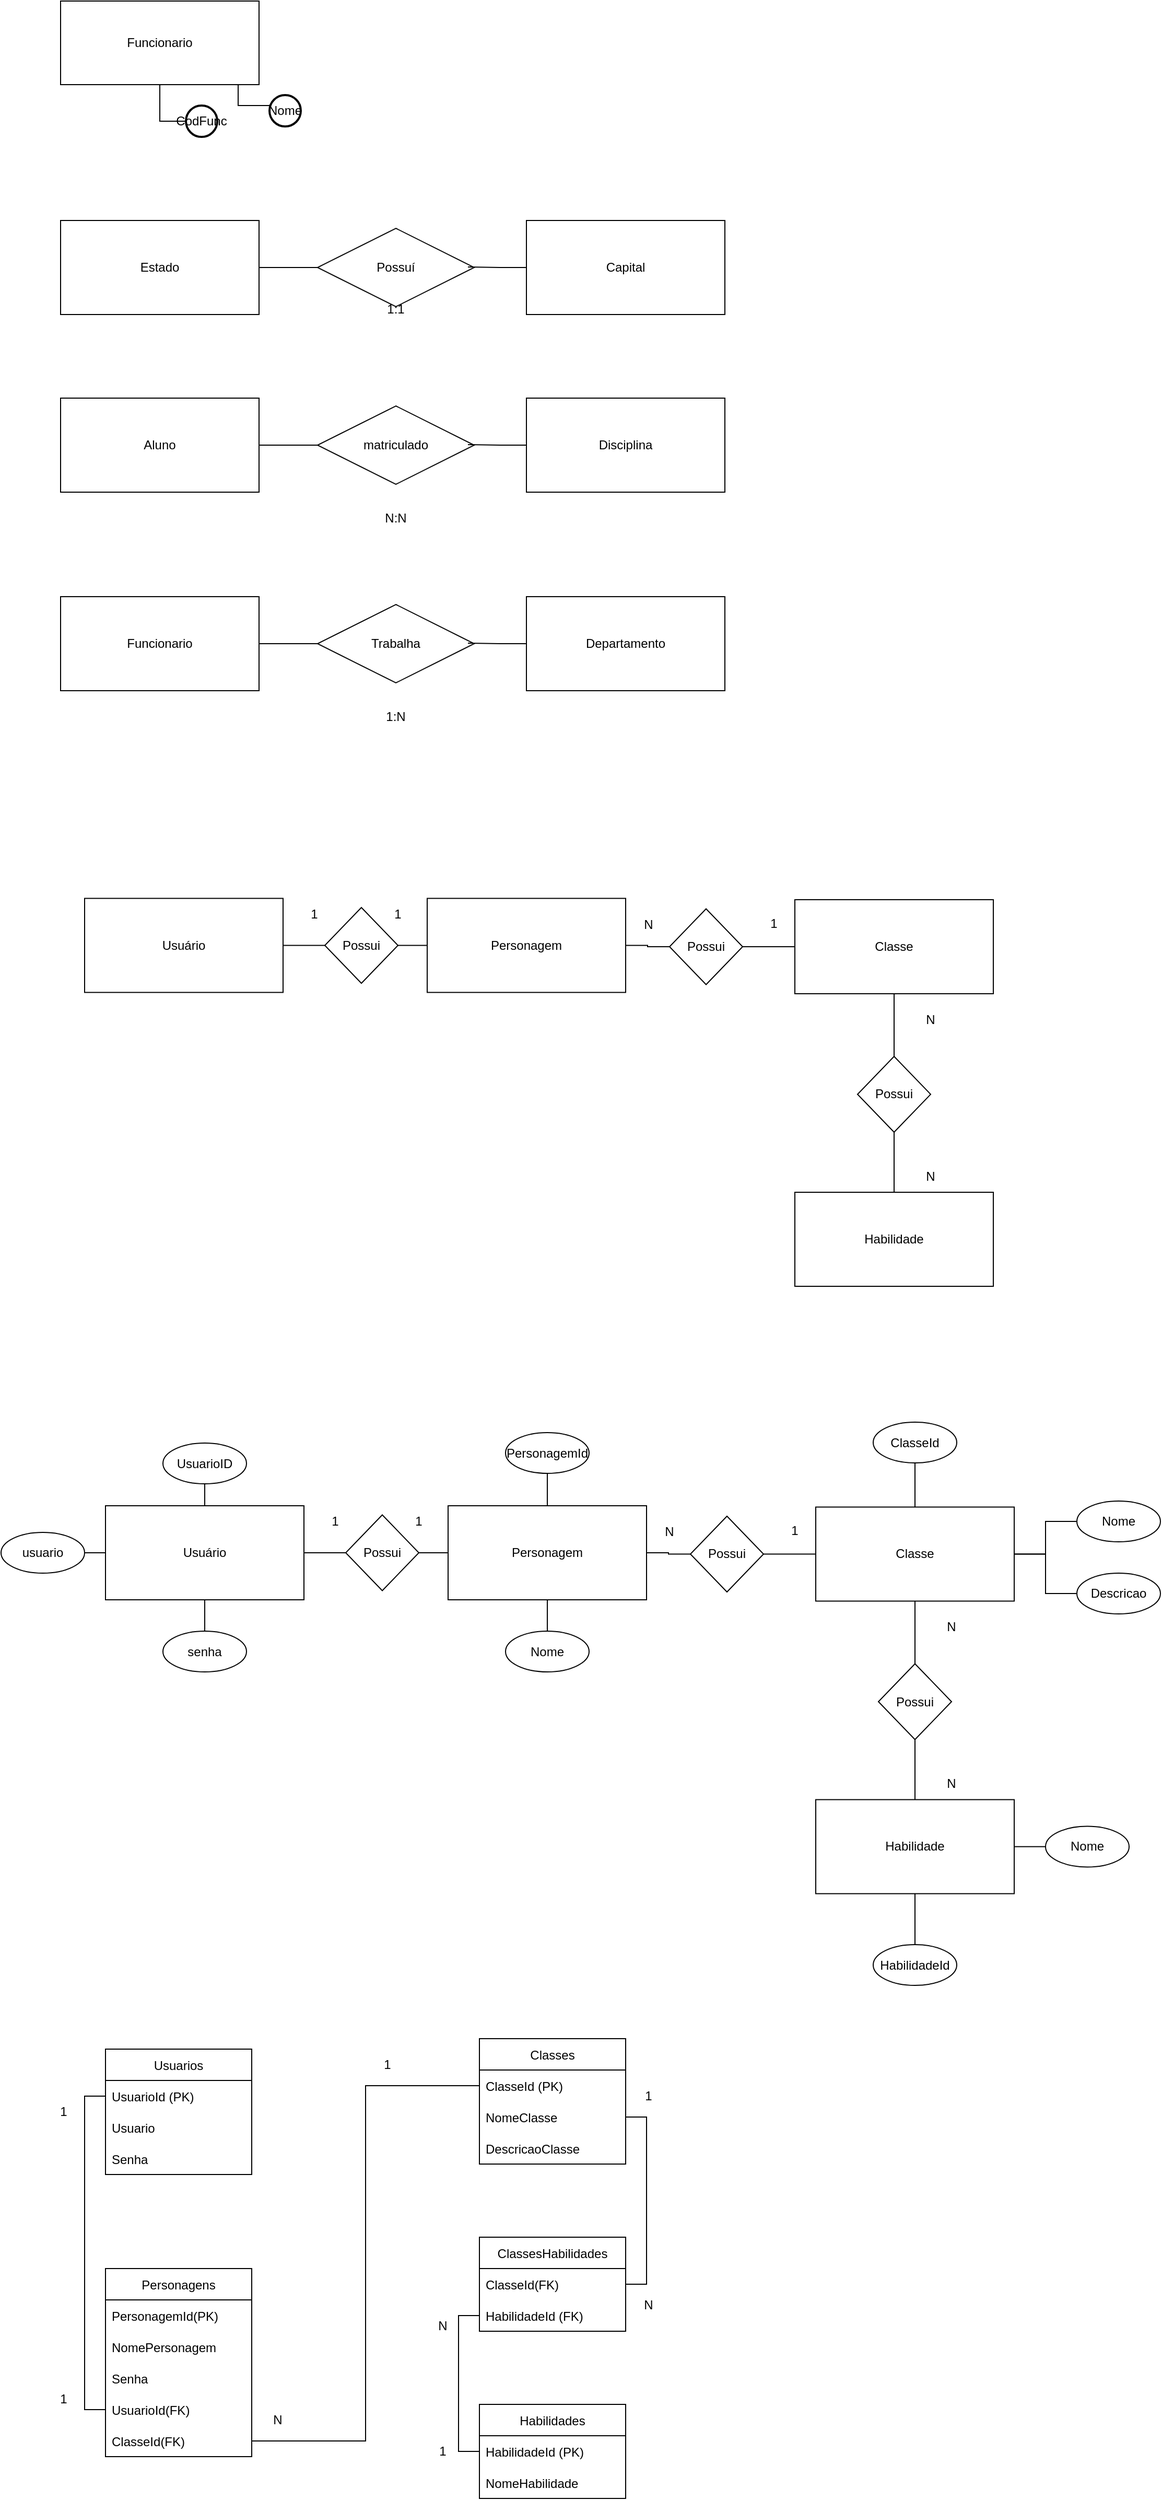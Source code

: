 <mxfile version="20.2.7" type="device"><diagram id="KiOtMMNeH3TvJDYgUxGF" name="Página-1"><mxGraphModel dx="1991" dy="736" grid="1" gridSize="10" guides="1" tooltips="1" connect="1" arrows="1" fold="1" page="1" pageScale="1" pageWidth="827" pageHeight="1169" math="0" shadow="0"><root><mxCell id="0"/><mxCell id="1" parent="0"/><mxCell id="WOVYvfuC8Hg6hesoWdet-9" style="edgeStyle=orthogonalEdgeStyle;rounded=0;orthogonalLoop=1;jettySize=auto;html=1;endArrow=none;endFill=0;" edge="1" parent="1" source="WOVYvfuC8Hg6hesoWdet-1" target="WOVYvfuC8Hg6hesoWdet-2"><mxGeometry relative="1" as="geometry"/></mxCell><mxCell id="WOVYvfuC8Hg6hesoWdet-1" value="Aluno" style="rounded=0;whiteSpace=wrap;html=1;" vertex="1" parent="1"><mxGeometry x="37" y="520" width="190" height="90" as="geometry"/></mxCell><mxCell id="WOVYvfuC8Hg6hesoWdet-2" value="matriculado" style="rhombus;whiteSpace=wrap;html=1;" vertex="1" parent="1"><mxGeometry x="283" y="527.5" width="150" height="75" as="geometry"/></mxCell><mxCell id="WOVYvfuC8Hg6hesoWdet-6" style="edgeStyle=orthogonalEdgeStyle;rounded=0;orthogonalLoop=1;jettySize=auto;html=1;entryX=0;entryY=0.5;entryDx=0;entryDy=0;entryPerimeter=0;endArrow=none;endFill=0;" edge="1" parent="1" source="WOVYvfuC8Hg6hesoWdet-3" target="WOVYvfuC8Hg6hesoWdet-4"><mxGeometry relative="1" as="geometry"/></mxCell><mxCell id="WOVYvfuC8Hg6hesoWdet-7" style="edgeStyle=orthogonalEdgeStyle;rounded=0;orthogonalLoop=1;jettySize=auto;html=1;entryX=0.855;entryY=0.145;entryDx=0;entryDy=0;entryPerimeter=0;endArrow=none;endFill=0;" edge="1" parent="1" source="WOVYvfuC8Hg6hesoWdet-3" target="WOVYvfuC8Hg6hesoWdet-5"><mxGeometry relative="1" as="geometry"><Array as="points"><mxPoint x="207" y="240"/><mxPoint x="243" y="240"/></Array></mxGeometry></mxCell><mxCell id="WOVYvfuC8Hg6hesoWdet-3" value="Funcionario" style="rounded=0;whiteSpace=wrap;html=1;" vertex="1" parent="1"><mxGeometry x="37" y="140" width="190" height="80" as="geometry"/></mxCell><mxCell id="WOVYvfuC8Hg6hesoWdet-4" value="CodFunc" style="strokeWidth=2;html=1;shape=mxgraph.flowchart.start_2;whiteSpace=wrap;" vertex="1" parent="1"><mxGeometry x="157" y="240" width="30" height="30" as="geometry"/></mxCell><mxCell id="WOVYvfuC8Hg6hesoWdet-5" value="Nome" style="strokeWidth=2;html=1;shape=mxgraph.flowchart.start_2;whiteSpace=wrap;" vertex="1" parent="1"><mxGeometry x="237" y="230" width="30" height="30" as="geometry"/></mxCell><mxCell id="WOVYvfuC8Hg6hesoWdet-10" style="edgeStyle=orthogonalEdgeStyle;rounded=0;orthogonalLoop=1;jettySize=auto;html=1;entryX=0.96;entryY=0.493;entryDx=0;entryDy=0;entryPerimeter=0;endArrow=none;endFill=0;" edge="1" parent="1" source="WOVYvfuC8Hg6hesoWdet-8" target="WOVYvfuC8Hg6hesoWdet-2"><mxGeometry relative="1" as="geometry"/></mxCell><mxCell id="WOVYvfuC8Hg6hesoWdet-8" value="Disciplina" style="rounded=0;whiteSpace=wrap;html=1;" vertex="1" parent="1"><mxGeometry x="483" y="520" width="190" height="90" as="geometry"/></mxCell><mxCell id="WOVYvfuC8Hg6hesoWdet-11" style="edgeStyle=orthogonalEdgeStyle;rounded=0;orthogonalLoop=1;jettySize=auto;html=1;endArrow=none;endFill=0;" edge="1" parent="1" source="WOVYvfuC8Hg6hesoWdet-12" target="WOVYvfuC8Hg6hesoWdet-13"><mxGeometry relative="1" as="geometry"/></mxCell><mxCell id="WOVYvfuC8Hg6hesoWdet-12" value="Estado" style="rounded=0;whiteSpace=wrap;html=1;" vertex="1" parent="1"><mxGeometry x="37" y="350" width="190" height="90" as="geometry"/></mxCell><mxCell id="WOVYvfuC8Hg6hesoWdet-13" value="Possuí" style="rhombus;whiteSpace=wrap;html=1;" vertex="1" parent="1"><mxGeometry x="283" y="357.5" width="150" height="75" as="geometry"/></mxCell><mxCell id="WOVYvfuC8Hg6hesoWdet-14" style="edgeStyle=orthogonalEdgeStyle;rounded=0;orthogonalLoop=1;jettySize=auto;html=1;entryX=0.96;entryY=0.493;entryDx=0;entryDy=0;entryPerimeter=0;endArrow=none;endFill=0;" edge="1" parent="1" source="WOVYvfuC8Hg6hesoWdet-15" target="WOVYvfuC8Hg6hesoWdet-13"><mxGeometry relative="1" as="geometry"/></mxCell><mxCell id="WOVYvfuC8Hg6hesoWdet-15" value="Capital" style="rounded=0;whiteSpace=wrap;html=1;" vertex="1" parent="1"><mxGeometry x="483" y="350" width="190" height="90" as="geometry"/></mxCell><mxCell id="WOVYvfuC8Hg6hesoWdet-16" value="1:1" style="text;html=1;strokeColor=none;fillColor=none;align=center;verticalAlign=middle;whiteSpace=wrap;rounded=0;" vertex="1" parent="1"><mxGeometry x="328" y="420" width="60" height="30" as="geometry"/></mxCell><mxCell id="WOVYvfuC8Hg6hesoWdet-17" value="N:N" style="text;html=1;strokeColor=none;fillColor=none;align=center;verticalAlign=middle;whiteSpace=wrap;rounded=0;" vertex="1" parent="1"><mxGeometry x="328" y="620" width="60" height="30" as="geometry"/></mxCell><mxCell id="WOVYvfuC8Hg6hesoWdet-18" style="edgeStyle=orthogonalEdgeStyle;rounded=0;orthogonalLoop=1;jettySize=auto;html=1;endArrow=none;endFill=0;" edge="1" parent="1" source="WOVYvfuC8Hg6hesoWdet-19" target="WOVYvfuC8Hg6hesoWdet-20"><mxGeometry relative="1" as="geometry"/></mxCell><mxCell id="WOVYvfuC8Hg6hesoWdet-19" value="Funcionario" style="rounded=0;whiteSpace=wrap;html=1;" vertex="1" parent="1"><mxGeometry x="37" y="710" width="190" height="90" as="geometry"/></mxCell><mxCell id="WOVYvfuC8Hg6hesoWdet-20" value="Trabalha" style="rhombus;whiteSpace=wrap;html=1;" vertex="1" parent="1"><mxGeometry x="283" y="717.5" width="150" height="75" as="geometry"/></mxCell><mxCell id="WOVYvfuC8Hg6hesoWdet-21" style="edgeStyle=orthogonalEdgeStyle;rounded=0;orthogonalLoop=1;jettySize=auto;html=1;entryX=0.96;entryY=0.493;entryDx=0;entryDy=0;entryPerimeter=0;endArrow=none;endFill=0;" edge="1" parent="1" source="WOVYvfuC8Hg6hesoWdet-22" target="WOVYvfuC8Hg6hesoWdet-20"><mxGeometry relative="1" as="geometry"/></mxCell><mxCell id="WOVYvfuC8Hg6hesoWdet-22" value="Departamento" style="rounded=0;whiteSpace=wrap;html=1;" vertex="1" parent="1"><mxGeometry x="483" y="710" width="190" height="90" as="geometry"/></mxCell><mxCell id="WOVYvfuC8Hg6hesoWdet-23" value="1:N" style="text;html=1;strokeColor=none;fillColor=none;align=center;verticalAlign=middle;whiteSpace=wrap;rounded=0;" vertex="1" parent="1"><mxGeometry x="328" y="810" width="60" height="30" as="geometry"/></mxCell><mxCell id="WOVYvfuC8Hg6hesoWdet-30" style="edgeStyle=orthogonalEdgeStyle;rounded=0;orthogonalLoop=1;jettySize=auto;html=1;entryX=0;entryY=0.5;entryDx=0;entryDy=0;endArrow=none;endFill=0;" edge="1" parent="1" source="WOVYvfuC8Hg6hesoWdet-24" target="WOVYvfuC8Hg6hesoWdet-28"><mxGeometry relative="1" as="geometry"/></mxCell><mxCell id="WOVYvfuC8Hg6hesoWdet-24" value="Usuário" style="rounded=0;whiteSpace=wrap;html=1;" vertex="1" parent="1"><mxGeometry x="60" y="998.75" width="190" height="90" as="geometry"/></mxCell><mxCell id="WOVYvfuC8Hg6hesoWdet-34" style="edgeStyle=orthogonalEdgeStyle;rounded=0;orthogonalLoop=1;jettySize=auto;html=1;endArrow=none;endFill=0;" edge="1" parent="1" source="WOVYvfuC8Hg6hesoWdet-25" target="WOVYvfuC8Hg6hesoWdet-33"><mxGeometry relative="1" as="geometry"/></mxCell><mxCell id="WOVYvfuC8Hg6hesoWdet-25" value="Personagem" style="rounded=0;whiteSpace=wrap;html=1;" vertex="1" parent="1"><mxGeometry x="388" y="998.75" width="190" height="90" as="geometry"/></mxCell><mxCell id="WOVYvfuC8Hg6hesoWdet-35" style="edgeStyle=orthogonalEdgeStyle;rounded=0;orthogonalLoop=1;jettySize=auto;html=1;entryX=1;entryY=0.5;entryDx=0;entryDy=0;endArrow=none;endFill=0;" edge="1" parent="1" source="WOVYvfuC8Hg6hesoWdet-26" target="WOVYvfuC8Hg6hesoWdet-33"><mxGeometry relative="1" as="geometry"/></mxCell><mxCell id="WOVYvfuC8Hg6hesoWdet-41" style="edgeStyle=orthogonalEdgeStyle;rounded=0;orthogonalLoop=1;jettySize=auto;html=1;endArrow=none;endFill=0;" edge="1" parent="1" source="WOVYvfuC8Hg6hesoWdet-26" target="WOVYvfuC8Hg6hesoWdet-39"><mxGeometry relative="1" as="geometry"/></mxCell><mxCell id="WOVYvfuC8Hg6hesoWdet-26" value="Classe" style="rounded=0;whiteSpace=wrap;html=1;" vertex="1" parent="1"><mxGeometry x="740" y="1000" width="190" height="90" as="geometry"/></mxCell><mxCell id="WOVYvfuC8Hg6hesoWdet-27" value="Habilidade" style="rounded=0;whiteSpace=wrap;html=1;" vertex="1" parent="1"><mxGeometry x="740" y="1280" width="190" height="90" as="geometry"/></mxCell><mxCell id="WOVYvfuC8Hg6hesoWdet-31" style="edgeStyle=orthogonalEdgeStyle;rounded=0;orthogonalLoop=1;jettySize=auto;html=1;endArrow=none;endFill=0;" edge="1" parent="1" source="WOVYvfuC8Hg6hesoWdet-28" target="WOVYvfuC8Hg6hesoWdet-25"><mxGeometry relative="1" as="geometry"/></mxCell><mxCell id="WOVYvfuC8Hg6hesoWdet-28" value="Possui" style="rhombus;whiteSpace=wrap;html=1;" vertex="1" parent="1"><mxGeometry x="290" y="1007.5" width="70" height="72.5" as="geometry"/></mxCell><mxCell id="WOVYvfuC8Hg6hesoWdet-29" value="1" style="text;html=1;strokeColor=none;fillColor=none;align=center;verticalAlign=middle;whiteSpace=wrap;rounded=0;" vertex="1" parent="1"><mxGeometry x="250" y="998.75" width="60" height="30" as="geometry"/></mxCell><mxCell id="WOVYvfuC8Hg6hesoWdet-33" value="Possui" style="rhombus;whiteSpace=wrap;html=1;" vertex="1" parent="1"><mxGeometry x="620" y="1008.75" width="70" height="72.5" as="geometry"/></mxCell><mxCell id="WOVYvfuC8Hg6hesoWdet-36" value="1" style="text;html=1;strokeColor=none;fillColor=none;align=center;verticalAlign=middle;whiteSpace=wrap;rounded=0;" vertex="1" parent="1"><mxGeometry x="330" y="998.75" width="60" height="30" as="geometry"/></mxCell><mxCell id="WOVYvfuC8Hg6hesoWdet-37" value="1" style="text;html=1;strokeColor=none;fillColor=none;align=center;verticalAlign=middle;whiteSpace=wrap;rounded=0;" vertex="1" parent="1"><mxGeometry x="690" y="1007.5" width="60" height="30" as="geometry"/></mxCell><mxCell id="WOVYvfuC8Hg6hesoWdet-38" value="N" style="text;html=1;strokeColor=none;fillColor=none;align=center;verticalAlign=middle;whiteSpace=wrap;rounded=0;" vertex="1" parent="1"><mxGeometry x="570" y="1008.75" width="60" height="30" as="geometry"/></mxCell><mxCell id="WOVYvfuC8Hg6hesoWdet-42" style="edgeStyle=orthogonalEdgeStyle;rounded=0;orthogonalLoop=1;jettySize=auto;html=1;entryX=0.5;entryY=0;entryDx=0;entryDy=0;endArrow=none;endFill=0;" edge="1" parent="1" source="WOVYvfuC8Hg6hesoWdet-39" target="WOVYvfuC8Hg6hesoWdet-27"><mxGeometry relative="1" as="geometry"/></mxCell><mxCell id="WOVYvfuC8Hg6hesoWdet-39" value="Possui" style="rhombus;whiteSpace=wrap;html=1;" vertex="1" parent="1"><mxGeometry x="800" y="1150" width="70" height="72.5" as="geometry"/></mxCell><mxCell id="WOVYvfuC8Hg6hesoWdet-43" value="N" style="text;html=1;strokeColor=none;fillColor=none;align=center;verticalAlign=middle;whiteSpace=wrap;rounded=0;" vertex="1" parent="1"><mxGeometry x="840" y="1100" width="60" height="30" as="geometry"/></mxCell><mxCell id="WOVYvfuC8Hg6hesoWdet-44" value="N" style="text;html=1;strokeColor=none;fillColor=none;align=center;verticalAlign=middle;whiteSpace=wrap;rounded=0;" vertex="1" parent="1"><mxGeometry x="840" y="1250" width="60" height="30" as="geometry"/></mxCell><mxCell id="WOVYvfuC8Hg6hesoWdet-45" style="edgeStyle=orthogonalEdgeStyle;rounded=0;orthogonalLoop=1;jettySize=auto;html=1;entryX=0;entryY=0.5;entryDx=0;entryDy=0;endArrow=none;endFill=0;" edge="1" parent="1" source="WOVYvfuC8Hg6hesoWdet-46" target="WOVYvfuC8Hg6hesoWdet-54"><mxGeometry relative="1" as="geometry"/></mxCell><mxCell id="WOVYvfuC8Hg6hesoWdet-65" style="edgeStyle=orthogonalEdgeStyle;rounded=0;orthogonalLoop=1;jettySize=auto;html=1;entryX=0.5;entryY=1;entryDx=0;entryDy=0;endArrow=none;endFill=0;" edge="1" parent="1" source="WOVYvfuC8Hg6hesoWdet-46" target="WOVYvfuC8Hg6hesoWdet-64"><mxGeometry relative="1" as="geometry"/></mxCell><mxCell id="WOVYvfuC8Hg6hesoWdet-46" value="Usuário" style="rounded=0;whiteSpace=wrap;html=1;" vertex="1" parent="1"><mxGeometry x="80" y="1580" width="190" height="90" as="geometry"/></mxCell><mxCell id="WOVYvfuC8Hg6hesoWdet-47" style="edgeStyle=orthogonalEdgeStyle;rounded=0;orthogonalLoop=1;jettySize=auto;html=1;endArrow=none;endFill=0;" edge="1" parent="1" source="WOVYvfuC8Hg6hesoWdet-48" target="WOVYvfuC8Hg6hesoWdet-56"><mxGeometry relative="1" as="geometry"/></mxCell><mxCell id="WOVYvfuC8Hg6hesoWdet-71" style="edgeStyle=orthogonalEdgeStyle;rounded=0;orthogonalLoop=1;jettySize=auto;html=1;entryX=0.5;entryY=1;entryDx=0;entryDy=0;endArrow=none;endFill=0;" edge="1" parent="1" source="WOVYvfuC8Hg6hesoWdet-48" target="WOVYvfuC8Hg6hesoWdet-70"><mxGeometry relative="1" as="geometry"/></mxCell><mxCell id="WOVYvfuC8Hg6hesoWdet-73" style="edgeStyle=orthogonalEdgeStyle;rounded=0;orthogonalLoop=1;jettySize=auto;html=1;endArrow=none;endFill=0;" edge="1" parent="1" source="WOVYvfuC8Hg6hesoWdet-48" target="WOVYvfuC8Hg6hesoWdet-72"><mxGeometry relative="1" as="geometry"/></mxCell><mxCell id="WOVYvfuC8Hg6hesoWdet-48" value="Personagem" style="rounded=0;whiteSpace=wrap;html=1;" vertex="1" parent="1"><mxGeometry x="408" y="1580" width="190" height="90" as="geometry"/></mxCell><mxCell id="WOVYvfuC8Hg6hesoWdet-49" style="edgeStyle=orthogonalEdgeStyle;rounded=0;orthogonalLoop=1;jettySize=auto;html=1;entryX=1;entryY=0.5;entryDx=0;entryDy=0;endArrow=none;endFill=0;" edge="1" parent="1" source="WOVYvfuC8Hg6hesoWdet-51" target="WOVYvfuC8Hg6hesoWdet-56"><mxGeometry relative="1" as="geometry"/></mxCell><mxCell id="WOVYvfuC8Hg6hesoWdet-50" style="edgeStyle=orthogonalEdgeStyle;rounded=0;orthogonalLoop=1;jettySize=auto;html=1;endArrow=none;endFill=0;" edge="1" parent="1" source="WOVYvfuC8Hg6hesoWdet-51" target="WOVYvfuC8Hg6hesoWdet-61"><mxGeometry relative="1" as="geometry"/></mxCell><mxCell id="WOVYvfuC8Hg6hesoWdet-84" style="edgeStyle=orthogonalEdgeStyle;rounded=0;orthogonalLoop=1;jettySize=auto;html=1;entryX=0;entryY=0.5;entryDx=0;entryDy=0;endArrow=none;endFill=0;" edge="1" parent="1" source="WOVYvfuC8Hg6hesoWdet-51" target="WOVYvfuC8Hg6hesoWdet-83"><mxGeometry relative="1" as="geometry"/></mxCell><mxCell id="WOVYvfuC8Hg6hesoWdet-51" value="Classe" style="rounded=0;whiteSpace=wrap;html=1;" vertex="1" parent="1"><mxGeometry x="760" y="1581.25" width="190" height="90" as="geometry"/></mxCell><mxCell id="WOVYvfuC8Hg6hesoWdet-79" style="edgeStyle=orthogonalEdgeStyle;rounded=0;orthogonalLoop=1;jettySize=auto;html=1;endArrow=none;endFill=0;" edge="1" parent="1" source="WOVYvfuC8Hg6hesoWdet-52" target="WOVYvfuC8Hg6hesoWdet-78"><mxGeometry relative="1" as="geometry"/></mxCell><mxCell id="WOVYvfuC8Hg6hesoWdet-82" style="edgeStyle=orthogonalEdgeStyle;rounded=0;orthogonalLoop=1;jettySize=auto;html=1;endArrow=none;endFill=0;" edge="1" parent="1" source="WOVYvfuC8Hg6hesoWdet-52" target="WOVYvfuC8Hg6hesoWdet-80"><mxGeometry relative="1" as="geometry"/></mxCell><mxCell id="WOVYvfuC8Hg6hesoWdet-52" value="Habilidade" style="rounded=0;whiteSpace=wrap;html=1;" vertex="1" parent="1"><mxGeometry x="760" y="1861.25" width="190" height="90" as="geometry"/></mxCell><mxCell id="WOVYvfuC8Hg6hesoWdet-53" style="edgeStyle=orthogonalEdgeStyle;rounded=0;orthogonalLoop=1;jettySize=auto;html=1;endArrow=none;endFill=0;" edge="1" parent="1" source="WOVYvfuC8Hg6hesoWdet-54" target="WOVYvfuC8Hg6hesoWdet-48"><mxGeometry relative="1" as="geometry"/></mxCell><mxCell id="WOVYvfuC8Hg6hesoWdet-54" value="Possui" style="rhombus;whiteSpace=wrap;html=1;" vertex="1" parent="1"><mxGeometry x="310" y="1588.75" width="70" height="72.5" as="geometry"/></mxCell><mxCell id="WOVYvfuC8Hg6hesoWdet-55" value="1" style="text;html=1;strokeColor=none;fillColor=none;align=center;verticalAlign=middle;whiteSpace=wrap;rounded=0;" vertex="1" parent="1"><mxGeometry x="270" y="1580" width="60" height="30" as="geometry"/></mxCell><mxCell id="WOVYvfuC8Hg6hesoWdet-56" value="Possui" style="rhombus;whiteSpace=wrap;html=1;" vertex="1" parent="1"><mxGeometry x="640" y="1590" width="70" height="72.5" as="geometry"/></mxCell><mxCell id="WOVYvfuC8Hg6hesoWdet-57" value="1" style="text;html=1;strokeColor=none;fillColor=none;align=center;verticalAlign=middle;whiteSpace=wrap;rounded=0;" vertex="1" parent="1"><mxGeometry x="350" y="1580" width="60" height="30" as="geometry"/></mxCell><mxCell id="WOVYvfuC8Hg6hesoWdet-58" value="1" style="text;html=1;strokeColor=none;fillColor=none;align=center;verticalAlign=middle;whiteSpace=wrap;rounded=0;" vertex="1" parent="1"><mxGeometry x="710" y="1588.75" width="60" height="30" as="geometry"/></mxCell><mxCell id="WOVYvfuC8Hg6hesoWdet-59" value="N" style="text;html=1;strokeColor=none;fillColor=none;align=center;verticalAlign=middle;whiteSpace=wrap;rounded=0;" vertex="1" parent="1"><mxGeometry x="590" y="1590" width="60" height="30" as="geometry"/></mxCell><mxCell id="WOVYvfuC8Hg6hesoWdet-60" style="edgeStyle=orthogonalEdgeStyle;rounded=0;orthogonalLoop=1;jettySize=auto;html=1;entryX=0.5;entryY=0;entryDx=0;entryDy=0;endArrow=none;endFill=0;" edge="1" parent="1" source="WOVYvfuC8Hg6hesoWdet-61" target="WOVYvfuC8Hg6hesoWdet-52"><mxGeometry relative="1" as="geometry"/></mxCell><mxCell id="WOVYvfuC8Hg6hesoWdet-61" value="Possui" style="rhombus;whiteSpace=wrap;html=1;" vertex="1" parent="1"><mxGeometry x="820" y="1731.25" width="70" height="72.5" as="geometry"/></mxCell><mxCell id="WOVYvfuC8Hg6hesoWdet-62" value="N" style="text;html=1;strokeColor=none;fillColor=none;align=center;verticalAlign=middle;whiteSpace=wrap;rounded=0;" vertex="1" parent="1"><mxGeometry x="860" y="1681.25" width="60" height="30" as="geometry"/></mxCell><mxCell id="WOVYvfuC8Hg6hesoWdet-63" value="N" style="text;html=1;strokeColor=none;fillColor=none;align=center;verticalAlign=middle;whiteSpace=wrap;rounded=0;" vertex="1" parent="1"><mxGeometry x="860" y="1831.25" width="60" height="30" as="geometry"/></mxCell><mxCell id="WOVYvfuC8Hg6hesoWdet-64" value="UsuarioID" style="ellipse;whiteSpace=wrap;html=1;" vertex="1" parent="1"><mxGeometry x="135" y="1520" width="80" height="39" as="geometry"/></mxCell><mxCell id="WOVYvfuC8Hg6hesoWdet-67" style="edgeStyle=orthogonalEdgeStyle;rounded=0;orthogonalLoop=1;jettySize=auto;html=1;endArrow=none;endFill=0;" edge="1" parent="1" source="WOVYvfuC8Hg6hesoWdet-66" target="WOVYvfuC8Hg6hesoWdet-46"><mxGeometry relative="1" as="geometry"/></mxCell><mxCell id="WOVYvfuC8Hg6hesoWdet-66" value="usuario" style="ellipse;whiteSpace=wrap;html=1;" vertex="1" parent="1"><mxGeometry x="-20" y="1605.5" width="80" height="39" as="geometry"/></mxCell><mxCell id="WOVYvfuC8Hg6hesoWdet-69" style="edgeStyle=orthogonalEdgeStyle;rounded=0;orthogonalLoop=1;jettySize=auto;html=1;endArrow=none;endFill=0;" edge="1" parent="1" source="WOVYvfuC8Hg6hesoWdet-68" target="WOVYvfuC8Hg6hesoWdet-46"><mxGeometry relative="1" as="geometry"/></mxCell><mxCell id="WOVYvfuC8Hg6hesoWdet-68" value="senha" style="ellipse;whiteSpace=wrap;html=1;" vertex="1" parent="1"><mxGeometry x="135" y="1700" width="80" height="39" as="geometry"/></mxCell><mxCell id="WOVYvfuC8Hg6hesoWdet-70" value="PersonagemId" style="ellipse;whiteSpace=wrap;html=1;" vertex="1" parent="1"><mxGeometry x="463" y="1510" width="80" height="39" as="geometry"/></mxCell><mxCell id="WOVYvfuC8Hg6hesoWdet-72" value="Nome" style="ellipse;whiteSpace=wrap;html=1;" vertex="1" parent="1"><mxGeometry x="463" y="1700" width="80" height="39" as="geometry"/></mxCell><mxCell id="WOVYvfuC8Hg6hesoWdet-77" style="edgeStyle=orthogonalEdgeStyle;rounded=0;orthogonalLoop=1;jettySize=auto;html=1;endArrow=none;endFill=0;" edge="1" parent="1" source="WOVYvfuC8Hg6hesoWdet-74" target="WOVYvfuC8Hg6hesoWdet-51"><mxGeometry relative="1" as="geometry"/></mxCell><mxCell id="WOVYvfuC8Hg6hesoWdet-74" value="ClasseId" style="ellipse;whiteSpace=wrap;html=1;" vertex="1" parent="1"><mxGeometry x="815" y="1500" width="80" height="39" as="geometry"/></mxCell><mxCell id="WOVYvfuC8Hg6hesoWdet-76" style="edgeStyle=orthogonalEdgeStyle;rounded=0;orthogonalLoop=1;jettySize=auto;html=1;entryX=1;entryY=0.5;entryDx=0;entryDy=0;endArrow=none;endFill=0;" edge="1" parent="1" source="WOVYvfuC8Hg6hesoWdet-75" target="WOVYvfuC8Hg6hesoWdet-51"><mxGeometry relative="1" as="geometry"/></mxCell><mxCell id="WOVYvfuC8Hg6hesoWdet-75" value="Nome" style="ellipse;whiteSpace=wrap;html=1;" vertex="1" parent="1"><mxGeometry x="1010" y="1575.5" width="80" height="39" as="geometry"/></mxCell><mxCell id="WOVYvfuC8Hg6hesoWdet-78" value="HabilidadeId" style="ellipse;whiteSpace=wrap;html=1;" vertex="1" parent="1"><mxGeometry x="815" y="2000" width="80" height="39" as="geometry"/></mxCell><mxCell id="WOVYvfuC8Hg6hesoWdet-80" value="Nome" style="ellipse;whiteSpace=wrap;html=1;" vertex="1" parent="1"><mxGeometry x="980" y="1886.75" width="80" height="39" as="geometry"/></mxCell><mxCell id="WOVYvfuC8Hg6hesoWdet-83" value="Descricao" style="ellipse;whiteSpace=wrap;html=1;" vertex="1" parent="1"><mxGeometry x="1010" y="1644.5" width="80" height="39" as="geometry"/></mxCell><mxCell id="WOVYvfuC8Hg6hesoWdet-85" value="Usuarios" style="swimlane;fontStyle=0;childLayout=stackLayout;horizontal=1;startSize=30;horizontalStack=0;resizeParent=1;resizeParentMax=0;resizeLast=0;collapsible=1;marginBottom=0;" vertex="1" parent="1"><mxGeometry x="80" y="2100" width="140" height="120" as="geometry"/></mxCell><mxCell id="WOVYvfuC8Hg6hesoWdet-86" value="UsuarioId (PK)" style="text;strokeColor=none;fillColor=none;align=left;verticalAlign=middle;spacingLeft=4;spacingRight=4;overflow=hidden;points=[[0,0.5],[1,0.5]];portConstraint=eastwest;rotatable=0;" vertex="1" parent="WOVYvfuC8Hg6hesoWdet-85"><mxGeometry y="30" width="140" height="30" as="geometry"/></mxCell><mxCell id="WOVYvfuC8Hg6hesoWdet-87" value="Usuario" style="text;strokeColor=none;fillColor=none;align=left;verticalAlign=middle;spacingLeft=4;spacingRight=4;overflow=hidden;points=[[0,0.5],[1,0.5]];portConstraint=eastwest;rotatable=0;" vertex="1" parent="WOVYvfuC8Hg6hesoWdet-85"><mxGeometry y="60" width="140" height="30" as="geometry"/></mxCell><mxCell id="WOVYvfuC8Hg6hesoWdet-88" value="Senha" style="text;strokeColor=none;fillColor=none;align=left;verticalAlign=middle;spacingLeft=4;spacingRight=4;overflow=hidden;points=[[0,0.5],[1,0.5]];portConstraint=eastwest;rotatable=0;" vertex="1" parent="WOVYvfuC8Hg6hesoWdet-85"><mxGeometry y="90" width="140" height="30" as="geometry"/></mxCell><mxCell id="WOVYvfuC8Hg6hesoWdet-89" value="Personagens" style="swimlane;fontStyle=0;childLayout=stackLayout;horizontal=1;startSize=30;horizontalStack=0;resizeParent=1;resizeParentMax=0;resizeLast=0;collapsible=1;marginBottom=0;" vertex="1" parent="1"><mxGeometry x="80" y="2310" width="140" height="180" as="geometry"/></mxCell><mxCell id="WOVYvfuC8Hg6hesoWdet-90" value="PersonagemId(PK)" style="text;strokeColor=none;fillColor=none;align=left;verticalAlign=middle;spacingLeft=4;spacingRight=4;overflow=hidden;points=[[0,0.5],[1,0.5]];portConstraint=eastwest;rotatable=0;" vertex="1" parent="WOVYvfuC8Hg6hesoWdet-89"><mxGeometry y="30" width="140" height="30" as="geometry"/></mxCell><mxCell id="WOVYvfuC8Hg6hesoWdet-91" value="NomePersonagem" style="text;strokeColor=none;fillColor=none;align=left;verticalAlign=middle;spacingLeft=4;spacingRight=4;overflow=hidden;points=[[0,0.5],[1,0.5]];portConstraint=eastwest;rotatable=0;" vertex="1" parent="WOVYvfuC8Hg6hesoWdet-89"><mxGeometry y="60" width="140" height="30" as="geometry"/></mxCell><mxCell id="WOVYvfuC8Hg6hesoWdet-92" value="Senha" style="text;strokeColor=none;fillColor=none;align=left;verticalAlign=middle;spacingLeft=4;spacingRight=4;overflow=hidden;points=[[0,0.5],[1,0.5]];portConstraint=eastwest;rotatable=0;" vertex="1" parent="WOVYvfuC8Hg6hesoWdet-89"><mxGeometry y="90" width="140" height="30" as="geometry"/></mxCell><mxCell id="WOVYvfuC8Hg6hesoWdet-93" value="UsuarioId(FK)" style="text;strokeColor=none;fillColor=none;align=left;verticalAlign=middle;spacingLeft=4;spacingRight=4;overflow=hidden;points=[[0,0.5],[1,0.5]];portConstraint=eastwest;rotatable=0;" vertex="1" parent="WOVYvfuC8Hg6hesoWdet-89"><mxGeometry y="120" width="140" height="30" as="geometry"/></mxCell><mxCell id="WOVYvfuC8Hg6hesoWdet-101" value="ClasseId(FK)" style="text;strokeColor=none;fillColor=none;align=left;verticalAlign=middle;spacingLeft=4;spacingRight=4;overflow=hidden;points=[[0,0.5],[1,0.5]];portConstraint=eastwest;rotatable=0;" vertex="1" parent="WOVYvfuC8Hg6hesoWdet-89"><mxGeometry y="150" width="140" height="30" as="geometry"/></mxCell><mxCell id="WOVYvfuC8Hg6hesoWdet-94" style="edgeStyle=orthogonalEdgeStyle;rounded=0;orthogonalLoop=1;jettySize=auto;html=1;entryX=0;entryY=0.5;entryDx=0;entryDy=0;endArrow=none;endFill=0;" edge="1" parent="1" source="WOVYvfuC8Hg6hesoWdet-86" target="WOVYvfuC8Hg6hesoWdet-93"><mxGeometry relative="1" as="geometry"/></mxCell><mxCell id="WOVYvfuC8Hg6hesoWdet-95" value="1" style="text;html=1;strokeColor=none;fillColor=none;align=center;verticalAlign=middle;whiteSpace=wrap;rounded=0;" vertex="1" parent="1"><mxGeometry x="10" y="2145" width="60" height="30" as="geometry"/></mxCell><mxCell id="WOVYvfuC8Hg6hesoWdet-96" value="1" style="text;html=1;strokeColor=none;fillColor=none;align=center;verticalAlign=middle;whiteSpace=wrap;rounded=0;" vertex="1" parent="1"><mxGeometry x="10" y="2420" width="60" height="30" as="geometry"/></mxCell><mxCell id="WOVYvfuC8Hg6hesoWdet-97" value="Classes" style="swimlane;fontStyle=0;childLayout=stackLayout;horizontal=1;startSize=30;horizontalStack=0;resizeParent=1;resizeParentMax=0;resizeLast=0;collapsible=1;marginBottom=0;" vertex="1" parent="1"><mxGeometry x="438" y="2090" width="140" height="120" as="geometry"/></mxCell><mxCell id="WOVYvfuC8Hg6hesoWdet-98" value="ClasseId (PK)" style="text;strokeColor=none;fillColor=none;align=left;verticalAlign=middle;spacingLeft=4;spacingRight=4;overflow=hidden;points=[[0,0.5],[1,0.5]];portConstraint=eastwest;rotatable=0;" vertex="1" parent="WOVYvfuC8Hg6hesoWdet-97"><mxGeometry y="30" width="140" height="30" as="geometry"/></mxCell><mxCell id="WOVYvfuC8Hg6hesoWdet-99" value="NomeClasse" style="text;strokeColor=none;fillColor=none;align=left;verticalAlign=middle;spacingLeft=4;spacingRight=4;overflow=hidden;points=[[0,0.5],[1,0.5]];portConstraint=eastwest;rotatable=0;" vertex="1" parent="WOVYvfuC8Hg6hesoWdet-97"><mxGeometry y="60" width="140" height="30" as="geometry"/></mxCell><mxCell id="WOVYvfuC8Hg6hesoWdet-100" value="DescricaoClasse" style="text;strokeColor=none;fillColor=none;align=left;verticalAlign=middle;spacingLeft=4;spacingRight=4;overflow=hidden;points=[[0,0.5],[1,0.5]];portConstraint=eastwest;rotatable=0;" vertex="1" parent="WOVYvfuC8Hg6hesoWdet-97"><mxGeometry y="90" width="140" height="30" as="geometry"/></mxCell><mxCell id="WOVYvfuC8Hg6hesoWdet-102" style="edgeStyle=orthogonalEdgeStyle;rounded=0;orthogonalLoop=1;jettySize=auto;html=1;endArrow=none;endFill=0;" edge="1" parent="1" source="WOVYvfuC8Hg6hesoWdet-98" target="WOVYvfuC8Hg6hesoWdet-101"><mxGeometry relative="1" as="geometry"/></mxCell><mxCell id="WOVYvfuC8Hg6hesoWdet-103" value="1" style="text;html=1;strokeColor=none;fillColor=none;align=center;verticalAlign=middle;whiteSpace=wrap;rounded=0;" vertex="1" parent="1"><mxGeometry x="320" y="2100" width="60" height="30" as="geometry"/></mxCell><mxCell id="WOVYvfuC8Hg6hesoWdet-104" value="N" style="text;html=1;strokeColor=none;fillColor=none;align=center;verticalAlign=middle;whiteSpace=wrap;rounded=0;" vertex="1" parent="1"><mxGeometry x="215" y="2440" width="60" height="30" as="geometry"/></mxCell><mxCell id="WOVYvfuC8Hg6hesoWdet-105" value="Habilidades" style="swimlane;fontStyle=0;childLayout=stackLayout;horizontal=1;startSize=30;horizontalStack=0;resizeParent=1;resizeParentMax=0;resizeLast=0;collapsible=1;marginBottom=0;" vertex="1" parent="1"><mxGeometry x="438" y="2440" width="140" height="90" as="geometry"/></mxCell><mxCell id="WOVYvfuC8Hg6hesoWdet-106" value="HabilidadeId (PK)" style="text;strokeColor=none;fillColor=none;align=left;verticalAlign=middle;spacingLeft=4;spacingRight=4;overflow=hidden;points=[[0,0.5],[1,0.5]];portConstraint=eastwest;rotatable=0;" vertex="1" parent="WOVYvfuC8Hg6hesoWdet-105"><mxGeometry y="30" width="140" height="30" as="geometry"/></mxCell><mxCell id="WOVYvfuC8Hg6hesoWdet-107" value="NomeHabilidade" style="text;strokeColor=none;fillColor=none;align=left;verticalAlign=middle;spacingLeft=4;spacingRight=4;overflow=hidden;points=[[0,0.5],[1,0.5]];portConstraint=eastwest;rotatable=0;" vertex="1" parent="WOVYvfuC8Hg6hesoWdet-105"><mxGeometry y="60" width="140" height="30" as="geometry"/></mxCell><mxCell id="WOVYvfuC8Hg6hesoWdet-110" value="ClassesHabilidades" style="swimlane;fontStyle=0;childLayout=stackLayout;horizontal=1;startSize=30;horizontalStack=0;resizeParent=1;resizeParentMax=0;resizeLast=0;collapsible=1;marginBottom=0;" vertex="1" parent="1"><mxGeometry x="438" y="2280" width="140" height="90" as="geometry"/></mxCell><mxCell id="WOVYvfuC8Hg6hesoWdet-112" value="ClasseId(FK)" style="text;strokeColor=none;fillColor=none;align=left;verticalAlign=middle;spacingLeft=4;spacingRight=4;overflow=hidden;points=[[0,0.5],[1,0.5]];portConstraint=eastwest;rotatable=0;" vertex="1" parent="WOVYvfuC8Hg6hesoWdet-110"><mxGeometry y="30" width="140" height="30" as="geometry"/></mxCell><mxCell id="WOVYvfuC8Hg6hesoWdet-111" value="HabilidadeId (FK)" style="text;strokeColor=none;fillColor=none;align=left;verticalAlign=middle;spacingLeft=4;spacingRight=4;overflow=hidden;points=[[0,0.5],[1,0.5]];portConstraint=eastwest;rotatable=0;" vertex="1" parent="WOVYvfuC8Hg6hesoWdet-110"><mxGeometry y="60" width="140" height="30" as="geometry"/></mxCell><mxCell id="WOVYvfuC8Hg6hesoWdet-113" style="edgeStyle=orthogonalEdgeStyle;rounded=0;orthogonalLoop=1;jettySize=auto;html=1;entryX=1;entryY=0.5;entryDx=0;entryDy=0;endArrow=none;endFill=0;" edge="1" parent="1" source="WOVYvfuC8Hg6hesoWdet-99" target="WOVYvfuC8Hg6hesoWdet-112"><mxGeometry relative="1" as="geometry"><Array as="points"><mxPoint x="598" y="2165"/><mxPoint x="598" y="2325"/></Array></mxGeometry></mxCell><mxCell id="WOVYvfuC8Hg6hesoWdet-114" value="1" style="text;html=1;strokeColor=none;fillColor=none;align=center;verticalAlign=middle;whiteSpace=wrap;rounded=0;" vertex="1" parent="1"><mxGeometry x="570" y="2130" width="60" height="30" as="geometry"/></mxCell><mxCell id="WOVYvfuC8Hg6hesoWdet-115" value="N" style="text;html=1;strokeColor=none;fillColor=none;align=center;verticalAlign=middle;whiteSpace=wrap;rounded=0;" vertex="1" parent="1"><mxGeometry x="570" y="2330" width="60" height="30" as="geometry"/></mxCell><mxCell id="WOVYvfuC8Hg6hesoWdet-116" style="edgeStyle=orthogonalEdgeStyle;rounded=0;orthogonalLoop=1;jettySize=auto;html=1;entryX=0;entryY=0.5;entryDx=0;entryDy=0;endArrow=none;endFill=0;" edge="1" parent="1" source="WOVYvfuC8Hg6hesoWdet-111" target="WOVYvfuC8Hg6hesoWdet-106"><mxGeometry relative="1" as="geometry"/></mxCell><mxCell id="WOVYvfuC8Hg6hesoWdet-117" value="N" style="text;html=1;strokeColor=none;fillColor=none;align=center;verticalAlign=middle;whiteSpace=wrap;rounded=0;" vertex="1" parent="1"><mxGeometry x="373" y="2350" width="60" height="30" as="geometry"/></mxCell><mxCell id="WOVYvfuC8Hg6hesoWdet-118" value="1" style="text;html=1;strokeColor=none;fillColor=none;align=center;verticalAlign=middle;whiteSpace=wrap;rounded=0;" vertex="1" parent="1"><mxGeometry x="373" y="2470" width="60" height="30" as="geometry"/></mxCell></root></mxGraphModel></diagram></mxfile>